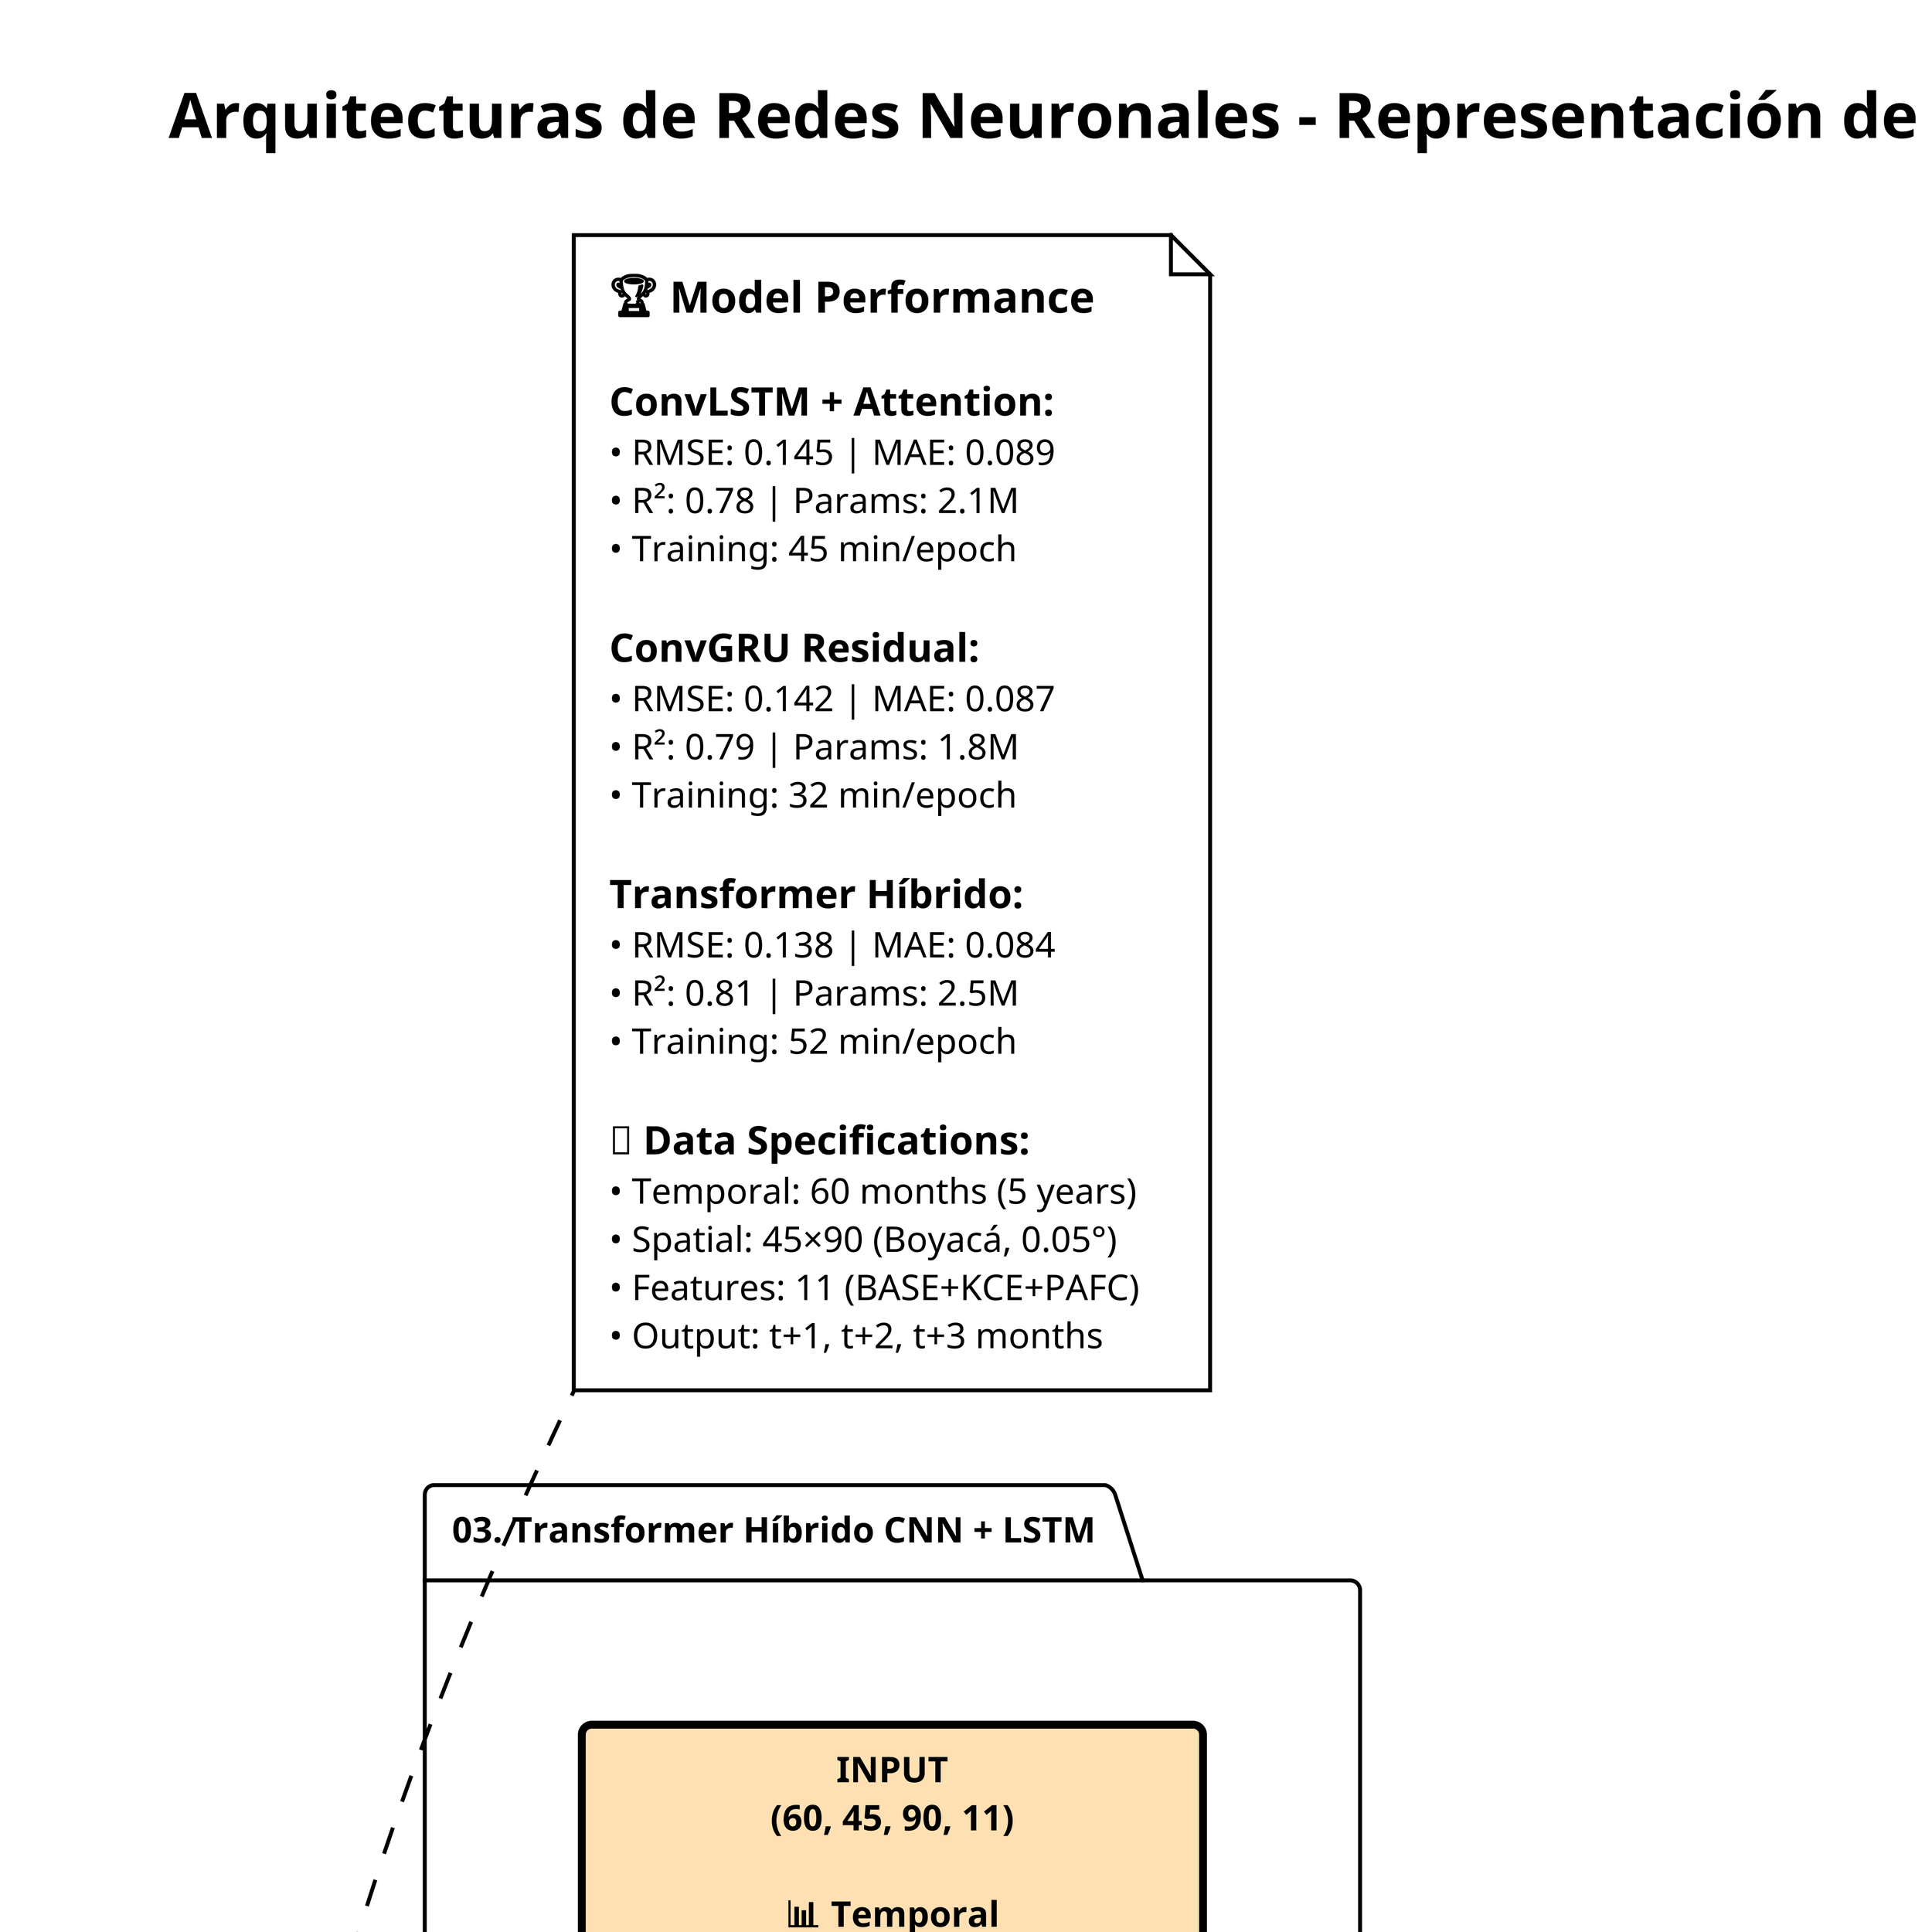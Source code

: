 @startuml modelos_tensores_3d
!theme plain
!define SCALE 3
!define DPI 800
skinparam dpi 800
skinparam backgroundColor white
skinparam defaultFontSize 9
skinparam titleFontSize 16
skinparam rectangleBackgroundColor white
skinparam rectangleBorderColor black
skinparam rectangleBorderThickness 2
skinparam minClassWidth 90
skinparam minClassHeight 75
skinparam padding 3

title **Arquitecturas de Redes Neuronales - Representación de Tensores 3D**

' Layout horizontal para los 3 modelos
left to right direction

' Alineación de todos los modelos al mismo nivel
skinparam packageAlignment top

' ConvLSTM Model
package "01. ConvLSTM Encoder-Decoder + Attention" as convlstm_arch {
    left to right direction
    
    ' Input - Large block representing temporal data
    rectangle "<b>INPUT</b>\n(60, 45, 90, 11)\n\n📊 Temporal\n🌍 Spatial\n📈 Features" as input_conv #E8F4FD {
        rectangle "    " as input_vol #D4E6F1
    }
    
    ' ConvLSTM Layer 1 - Wider block for more channels
    rectangle "<b>ConvLSTM2D-1</b>\n(60, 45, 90, 64)\n\n🧠 64 filters\n⚡ 3×3 kernel\n🔄 Temporal" as conv_1 #BBDEFB {
        rectangle "        " as conv1_vol #90CAF9
    }
    
    ' ConvLSTM Layer 2 - Medium block
    rectangle "<b>ConvLSTM2D-2</b>\n(60, 45, 90, 32)\n\n🧠 32 filters\n⚡ 3×3 kernel\n🔄 Sequence" as conv_2 #90CAF9 {
        rectangle "    " as conv2_vol #64B5F6
    }
    
    ' Attention - Same size but different color
    rectangle "<b>CBAM Attention</b>\n(60, 45, 90, 32)\n\n🎯 Channel\n🗺️ Spatial\n⚡ Weights" as att_conv #64B5F6 {
        rectangle "    " as att_vol #42A5F5
    }
    
    ' Decoder - Smaller temporal dimension
    rectangle "<b>ConvLSTM2D-3</b>\n(45, 90, 16)\n\n🧠 16 filters\n🔄 Decoder\n📉 Reduced" as dec_conv #42A5F5 {
        rectangle "  " as dec_vol #2196F3
    }
    
    ' Output - Multi-horizon
    rectangle "<b>OUTPUT</b>\n(3, 45, 90, 1)\n\n🎯 t+1, t+2, t+3\n🌧️ Precipitation\n📊 Prediction" as out_conv #2196F3 {
        rectangle " " as out_vol #1976D2
    }
    
    input_conv -right-> conv_1 : <size:8>Encoding</size>
    conv_1 -right-> conv_2
    conv_2 -right-> att_conv : <size:8>Attention</size>
    att_conv -right-> dec_conv : <size:8>Decoding</size>
    dec_conv -right-> out_conv
}

' ConvGRU Model
package "02. ConvGRU Residual + BatchNorm" as convgru_arch {
    left to right direction
    
    rectangle "<b>INPUT</b>\n(60, 45, 90, 11)\n\n📊 Temporal\n🌍 Spatial\n📈 Features" as input_gru #DCEDC8 {
        rectangle "    " as input_gru_vol #C5E1A5
    }
    
    rectangle "<b>Projection</b>\n(60, 45, 90, 32)\n\n🔄 Conv2D 1×1\n📏 Feature proj\n🎯 Dimension" as proj_gru #C5E1A5 {
        rectangle "    " as proj_vol #AED581
    }
    
    rectangle "<b>ConvGRU2D-1</b>\n(60, 45, 90, 64)\n\n🧠 64 filters\n⚡ 3×3 kernel\n🔄 GRU gates" as gru1 #AED581 {
        rectangle "        " as gru1_vol #9CCC65
    }
    
    rectangle "<b>ConvGRU2D-2</b>\n(45, 90, 32)\n\n🧠 32 filters\n📉 Last timestep\n🔄 GRU output" as gru2 #9CCC65 {
        rectangle "    " as gru2_vol #8BC34A
    }
    
    rectangle "<b>Residual Add</b>\n(45, 90, 32)\n\n➕ Element-wise\n🔗 Skip connection\n⚡ ReLU" as add_gru #8BC34A {
        rectangle "    " as add_vol #7CB342
    }
    
    rectangle "<b>OUTPUT</b>\n(3, 45, 90, 1)\n\n🎯 t+1, t+2, t+3\n🌧️ Precipitation\n📊 Prediction" as out_gru #689F38 {
        rectangle " " as out_gru_vol #558B2F
    }
    
    ' Skip connection representation
    rectangle "<b>SKIP</b>\n(45, 90, 32)\n\n🔗 Residual\n📏 1×1 Conv\n⚡ Identity" as skip_conn #7CB342 {
        rectangle "  " as skip_vol #689F38
    }
    
    input_gru -right-> proj_gru
    proj_gru -right-> gru1 : <size:8>GRU Encoding</size>
    gru1 -right-> gru2
    gru2 -right-> add_gru : <size:8>Residual</size>
    
    ' Skip path horizontal
    input_gru -down-> skip_conn : <size:8>Skip Path</size>
    skip_conn -up-> add_gru
    
    add_gru -right-> out_gru
}

' Transformer Model
package "03. Transformer Híbrido CNN + LSTM" as transformer_arch {
    left to right direction
    
    rectangle "<b>INPUT</b>\n(60, 45, 90, 11)\n\n📊 Temporal\n🌍 Spatial\n📈 Features" as input_trans #FFE0B2 {
        rectangle "    " as input_trans_vol #FFCC02
    }
    
    rectangle "<b>CNN Layer 1</b>\n(60, 45, 90, 64)\n\n🖼️ Conv2D 3×3\n🧠 64 filters\n📏 Feature maps" as cnn1_trans #FFCC02 {
        rectangle "        " as cnn1_vol #FFB74D
    }
    
    rectangle "<b>CNN Layer 2</b>\n(60, 45, 90, 32)\n\n🖼️ Conv2D 3×3\n🧠 32 filters\n📏 Refinement" as cnn2_trans #FFB74D {
        rectangle "    " as cnn2_vol #FFA726
    }
    
    rectangle "<b>MaxPool</b>\n(60, 22, 45, 32)\n\n📉 2×2 pooling\n🗜️ Spatial reduce\n📏 Downsampling" as pool_trans #FFA726 {
        rectangle "  " as pool_vol #FF9800
    }
    
    rectangle "<b>Flatten</b>\n(60, 31680)\n\n📊 Flattened\n🔢 31680 features\n📏 Vector" as flat_trans #FF9800 {
        rectangle "                    " as flat_vol #F57C00
    }
    
    rectangle "<b>Multi-Head\nAttention</b>\n(60, 31680)\n\n🎯 4 heads\n⚡ Self-attention\n🔄 Temporal" as att_trans #F57C00 {
        rectangle "                    " as att_trans_vol #EF6C00
    }
    
    rectangle "<b>LSTM</b>\n(128)\n\n🧠 128 hidden\n🔄 Sequence agg\n📊 Final encoding" as lstm_trans #EF6C00 {
        rectangle "      " as lstm_vol #E65100
    }
    
    rectangle "<b>OUTPUT</b>\n(3, 45, 90, 1)\n\n🎯 Dense + Reshape\n🌧️ Precipitation\n📊 Multi-horizon" as out_trans #E65100 {
        rectangle " " as out_trans_vol #D84315
    }
    
    input_trans -right-> cnn1_trans : <size:8>CNN Encoding</size>
    cnn1_trans -right-> cnn2_trans
    cnn2_trans -right-> pool_trans : <size:8>Spatial Reduction</size>
    pool_trans -right-> flat_trans
    flat_trans -right-> att_trans : <size:8>Attention</size>
    att_trans -right-> lstm_trans : <size:8>Temporal Agg</size>
    lstm_trans -right-> out_trans : <size:8>Reconstruction</size>
}

' Organización horizontal de los 3 modelos (01, 02, 03)
convlstm_arch -[hidden]right-> convgru_arch
convgru_arch -[hidden]right-> transformer_arch

' Alineación de inputs al mismo nivel horizontal
input_conv -[hidden]right-> input_gru
input_gru -[hidden]right-> input_trans

' Alineación de outputs al mismo nivel horizontal
out_conv -[hidden]right-> out_gru
out_gru -[hidden]right-> out_trans

' Performance legend
note bottom of transformer_arch
<size:11><b>🏆 Model Performance</b></size>

<size:10><b>ConvLSTM + Attention:</b></size>
<size:9>• RMSE: 0.145 | MAE: 0.089</size>
<size:9>• R²: 0.78 | Params: 2.1M</size>
<size:9>• Training: 45 min/epoch</size>

<size:10><b>ConvGRU Residual:</b></size>
<size:9>• RMSE: 0.142 | MAE: 0.087</size>
<size:9>• R²: 0.79 | Params: 1.8M</size>
<size:9>• Training: 32 min/epoch</size>

<size:10><b>Transformer Híbrido:</b></size>
<size:9>• RMSE: 0.138 | MAE: 0.084</size>
<size:9>• R²: 0.81 | Params: 2.5M</size>
<size:9>• Training: 52 min/epoch</size>

<size:10><b>📐 Data Specifications:</b></size>
<size:9>• Temporal: 60 months (5 years)</size>
<size:9>• Spatial: 45×90 (Boyacá, 0.05°)</size>
<size:9>• Features: 11 (BASE+KCE+PAFC)</size>
<size:9>• Output: t+1, t+2, t+3 months</size>
end note

@enduml
